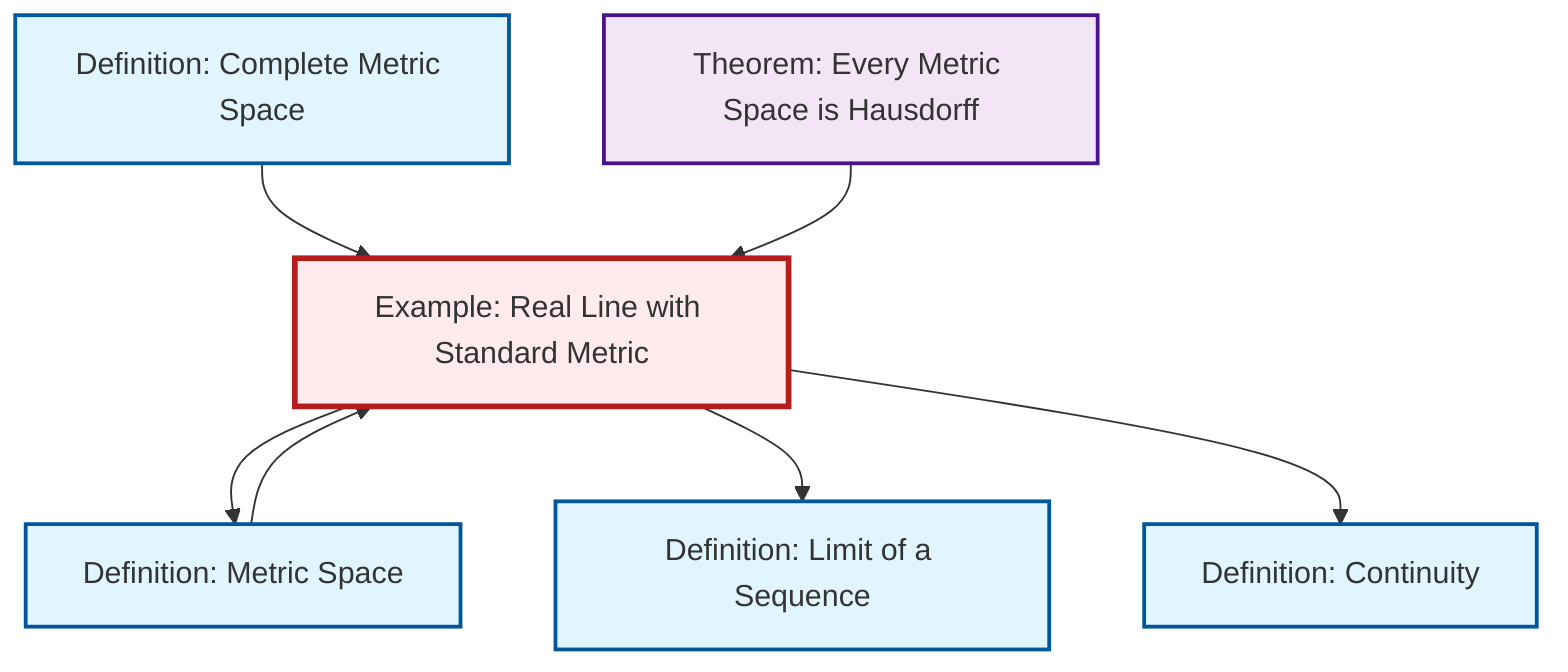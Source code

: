 graph TD
    classDef definition fill:#e1f5fe,stroke:#01579b,stroke-width:2px
    classDef theorem fill:#f3e5f5,stroke:#4a148c,stroke-width:2px
    classDef axiom fill:#fff3e0,stroke:#e65100,stroke-width:2px
    classDef example fill:#e8f5e9,stroke:#1b5e20,stroke-width:2px
    classDef current fill:#ffebee,stroke:#b71c1c,stroke-width:3px
    thm-metric-hausdorff["Theorem: Every Metric Space is Hausdorff"]:::theorem
    ex-real-line-metric["Example: Real Line with Standard Metric"]:::example
    def-complete-metric-space["Definition: Complete Metric Space"]:::definition
    def-limit["Definition: Limit of a Sequence"]:::definition
    def-continuity["Definition: Continuity"]:::definition
    def-metric-space["Definition: Metric Space"]:::definition
    def-complete-metric-space --> ex-real-line-metric
    def-metric-space --> ex-real-line-metric
    ex-real-line-metric --> def-metric-space
    ex-real-line-metric --> def-limit
    thm-metric-hausdorff --> ex-real-line-metric
    ex-real-line-metric --> def-continuity
    class ex-real-line-metric current